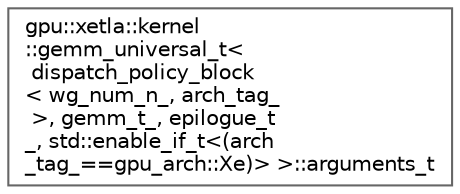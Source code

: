 digraph "Graphical Class Hierarchy"
{
 // LATEX_PDF_SIZE
  bgcolor="transparent";
  edge [fontname=Helvetica,fontsize=10,labelfontname=Helvetica,labelfontsize=10];
  node [fontname=Helvetica,fontsize=10,shape=box,height=0.2,width=0.4];
  rankdir="LR";
  Node0 [id="Node000000",label="gpu::xetla::kernel\l::gemm_universal_t\<\l dispatch_policy_block\l\< wg_num_n_, arch_tag_\l \>, gemm_t_, epilogue_t\l_, std::enable_if_t\<(arch\l_tag_==gpu_arch::Xe)\> \>::arguments_t",height=0.2,width=0.4,color="grey40", fillcolor="white", style="filled",URL="$structgpu_1_1xetla_1_1kernel_1_1gemm__universal__t_3_01dispatch__policy__block_3_01wg__num__n___d1b29b02735459ddd3d8f4d9fabc49d6.html",tooltip="GEMM_UNIVERSAL arguments."];
}
